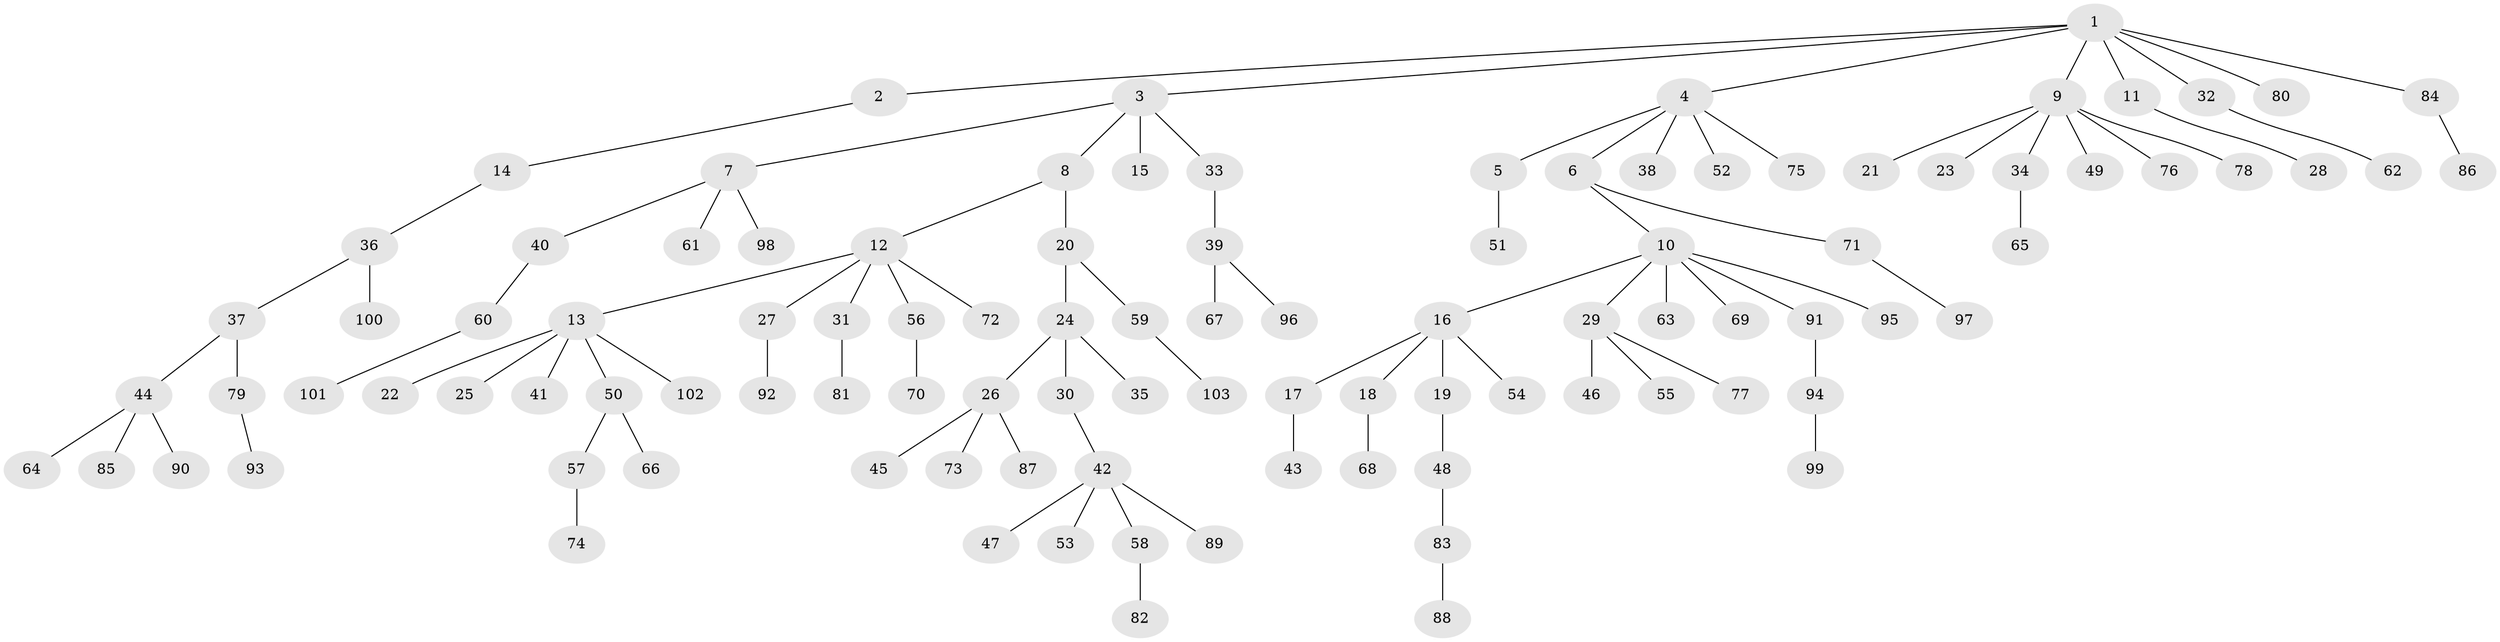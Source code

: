 // Generated by graph-tools (version 1.1) at 2025/11/02/27/25 16:11:25]
// undirected, 103 vertices, 102 edges
graph export_dot {
graph [start="1"]
  node [color=gray90,style=filled];
  1;
  2;
  3;
  4;
  5;
  6;
  7;
  8;
  9;
  10;
  11;
  12;
  13;
  14;
  15;
  16;
  17;
  18;
  19;
  20;
  21;
  22;
  23;
  24;
  25;
  26;
  27;
  28;
  29;
  30;
  31;
  32;
  33;
  34;
  35;
  36;
  37;
  38;
  39;
  40;
  41;
  42;
  43;
  44;
  45;
  46;
  47;
  48;
  49;
  50;
  51;
  52;
  53;
  54;
  55;
  56;
  57;
  58;
  59;
  60;
  61;
  62;
  63;
  64;
  65;
  66;
  67;
  68;
  69;
  70;
  71;
  72;
  73;
  74;
  75;
  76;
  77;
  78;
  79;
  80;
  81;
  82;
  83;
  84;
  85;
  86;
  87;
  88;
  89;
  90;
  91;
  92;
  93;
  94;
  95;
  96;
  97;
  98;
  99;
  100;
  101;
  102;
  103;
  1 -- 2;
  1 -- 3;
  1 -- 4;
  1 -- 9;
  1 -- 11;
  1 -- 32;
  1 -- 80;
  1 -- 84;
  2 -- 14;
  3 -- 7;
  3 -- 8;
  3 -- 15;
  3 -- 33;
  4 -- 5;
  4 -- 6;
  4 -- 38;
  4 -- 52;
  4 -- 75;
  5 -- 51;
  6 -- 10;
  6 -- 71;
  7 -- 40;
  7 -- 61;
  7 -- 98;
  8 -- 12;
  8 -- 20;
  9 -- 21;
  9 -- 23;
  9 -- 34;
  9 -- 49;
  9 -- 76;
  9 -- 78;
  10 -- 16;
  10 -- 29;
  10 -- 63;
  10 -- 69;
  10 -- 91;
  10 -- 95;
  11 -- 28;
  12 -- 13;
  12 -- 27;
  12 -- 31;
  12 -- 56;
  12 -- 72;
  13 -- 22;
  13 -- 25;
  13 -- 41;
  13 -- 50;
  13 -- 102;
  14 -- 36;
  16 -- 17;
  16 -- 18;
  16 -- 19;
  16 -- 54;
  17 -- 43;
  18 -- 68;
  19 -- 48;
  20 -- 24;
  20 -- 59;
  24 -- 26;
  24 -- 30;
  24 -- 35;
  26 -- 45;
  26 -- 73;
  26 -- 87;
  27 -- 92;
  29 -- 46;
  29 -- 55;
  29 -- 77;
  30 -- 42;
  31 -- 81;
  32 -- 62;
  33 -- 39;
  34 -- 65;
  36 -- 37;
  36 -- 100;
  37 -- 44;
  37 -- 79;
  39 -- 67;
  39 -- 96;
  40 -- 60;
  42 -- 47;
  42 -- 53;
  42 -- 58;
  42 -- 89;
  44 -- 64;
  44 -- 85;
  44 -- 90;
  48 -- 83;
  50 -- 57;
  50 -- 66;
  56 -- 70;
  57 -- 74;
  58 -- 82;
  59 -- 103;
  60 -- 101;
  71 -- 97;
  79 -- 93;
  83 -- 88;
  84 -- 86;
  91 -- 94;
  94 -- 99;
}
